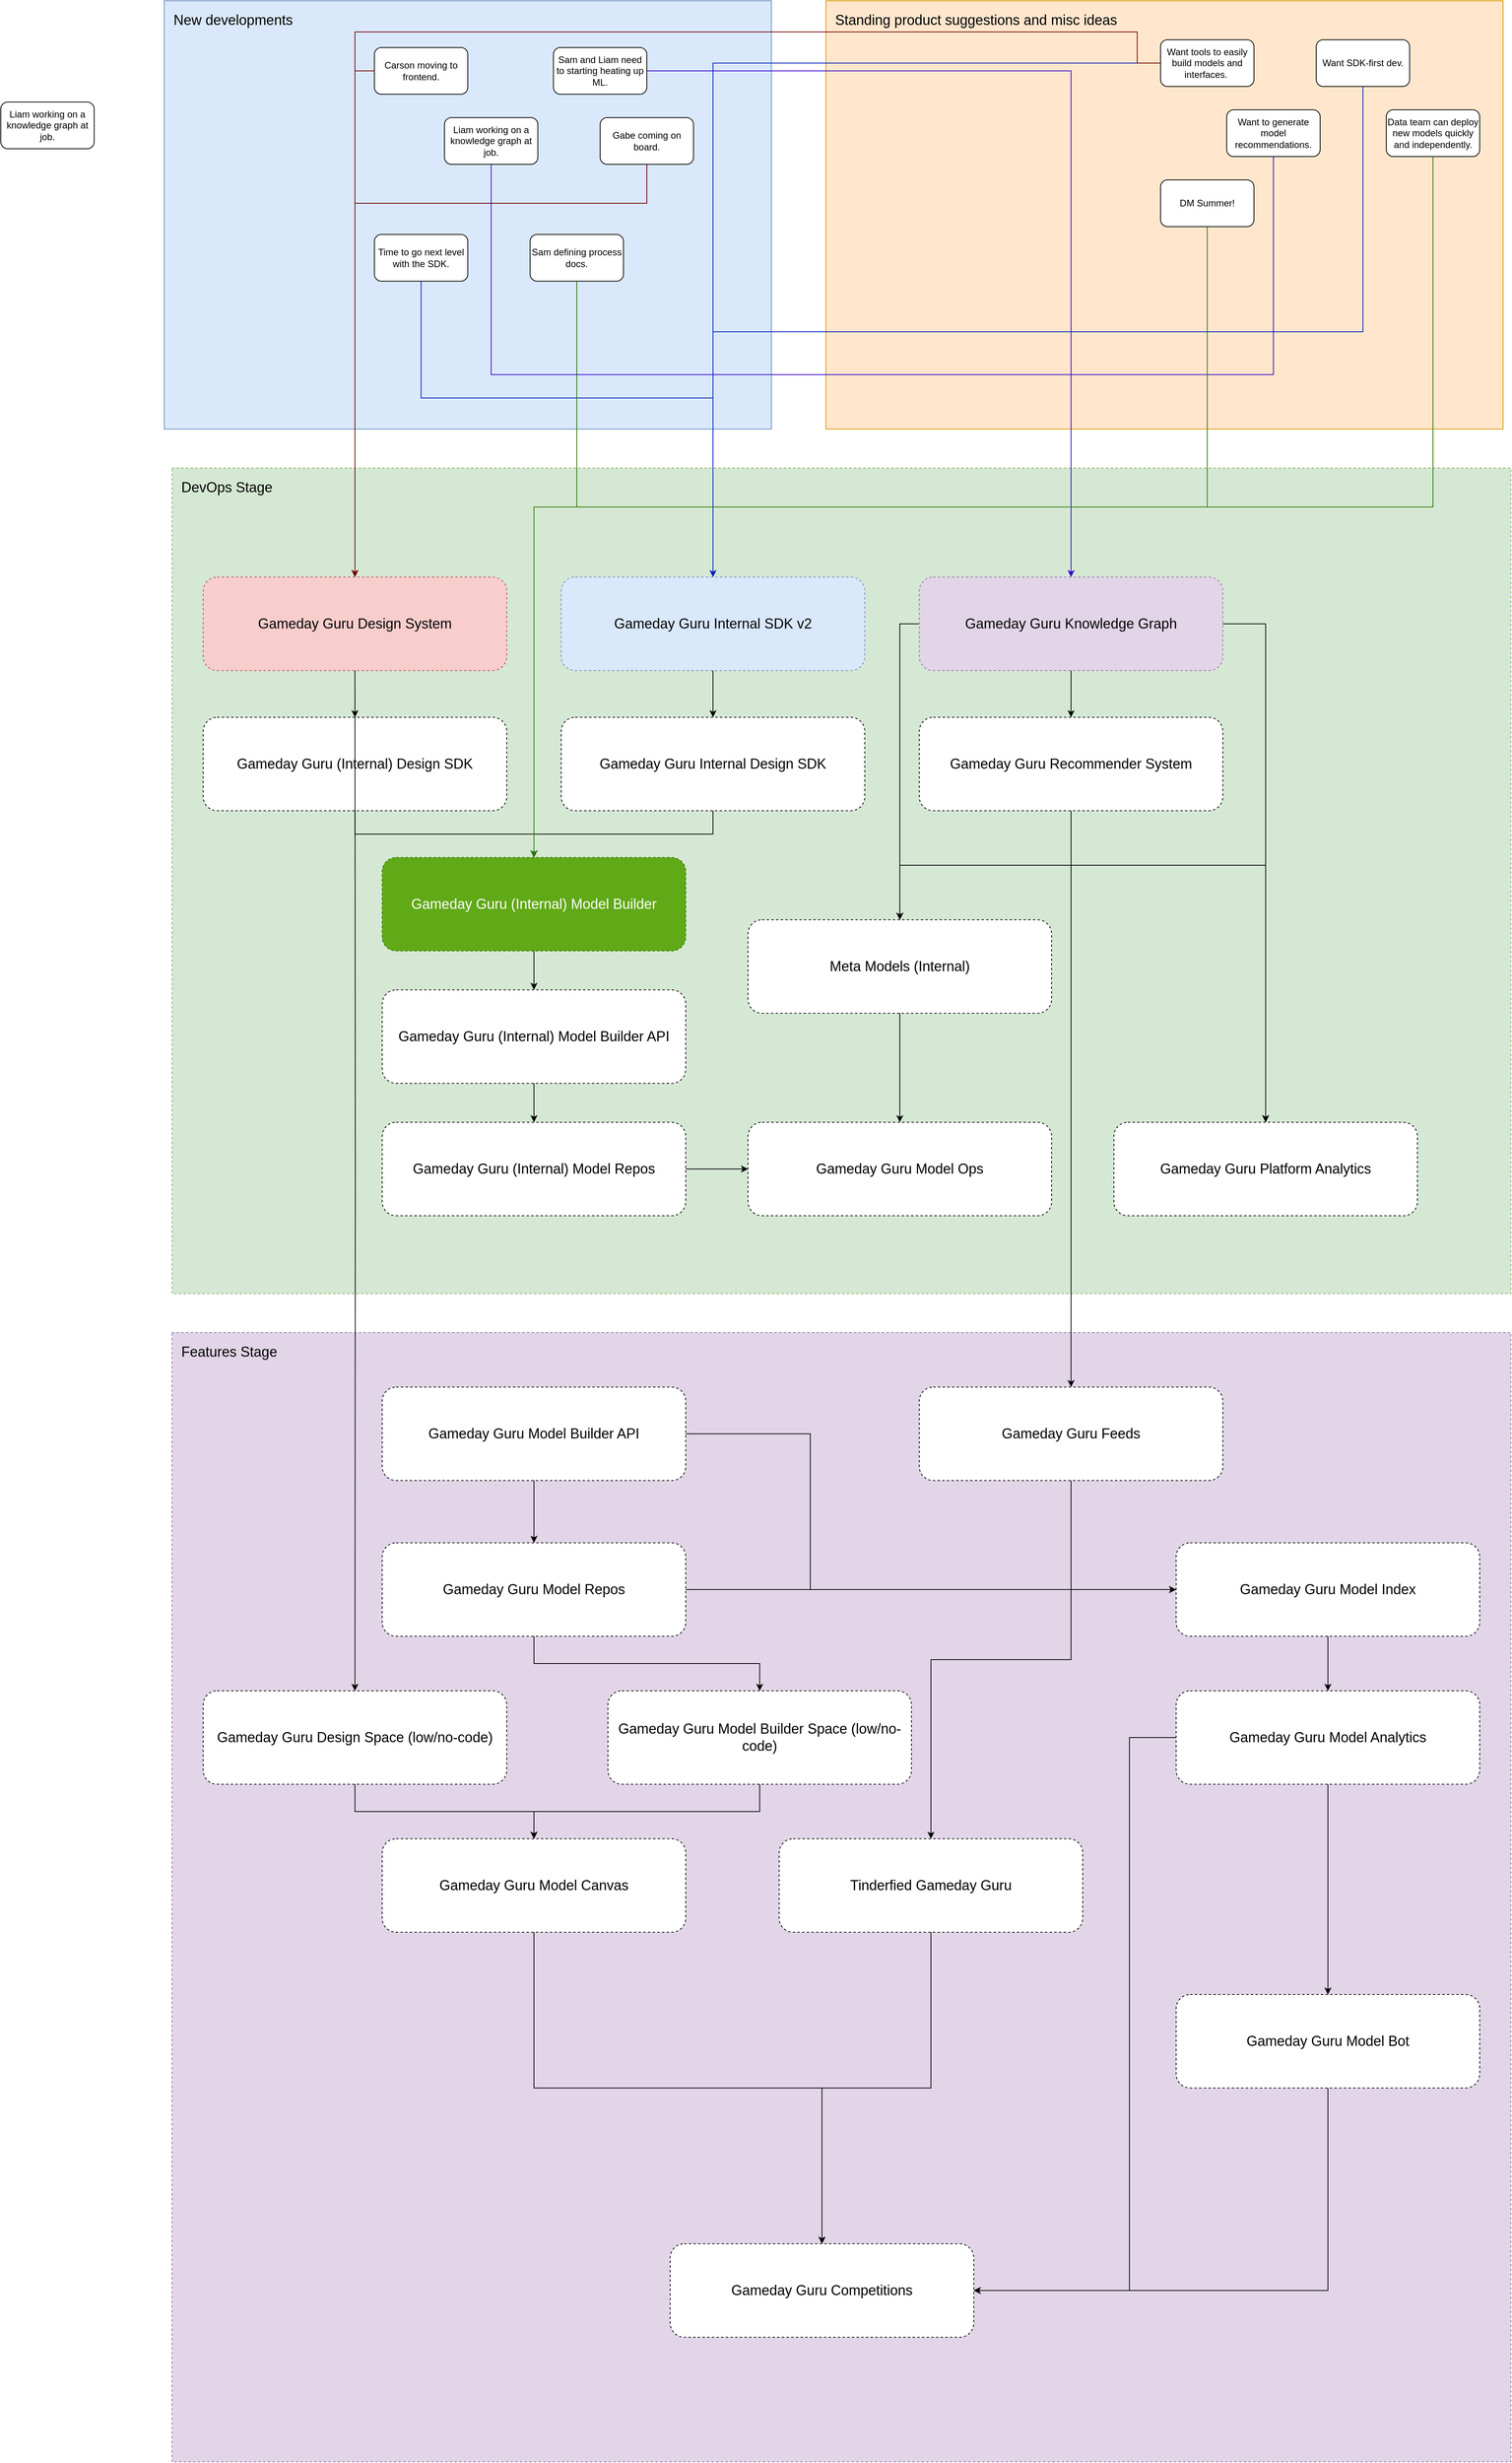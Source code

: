 <mxfile version="17.4.5" type="github">
  <diagram id="uoGbLm1PCdAAAoof2IW7" name="Page-1">
    <mxGraphModel dx="2742" dy="1292" grid="1" gridSize="10" guides="1" tooltips="1" connect="1" arrows="1" fold="1" page="1" pageScale="1" pageWidth="850" pageHeight="1100" math="0" shadow="0">
      <root>
        <mxCell id="0" />
        <mxCell id="1" parent="0" />
        <mxCell id="JjxYE4h_kthhtw1J1okb-7" value="" style="rounded=0;whiteSpace=wrap;html=1;align=left;fillColor=#ffe6cc;strokeColor=#d79b00;" vertex="1" parent="1">
          <mxGeometry x="640" y="50" width="870" height="550" as="geometry" />
        </mxCell>
        <mxCell id="JjxYE4h_kthhtw1J1okb-8" value="Standing product suggestions and misc ideas" style="text;html=1;strokeColor=none;fillColor=none;align=left;verticalAlign=middle;whiteSpace=wrap;rounded=0;fontSize=18;" vertex="1" parent="1">
          <mxGeometry x="650" y="60" width="390" height="30" as="geometry" />
        </mxCell>
        <mxCell id="JjxYE4h_kthhtw1J1okb-5" value="" style="rounded=0;whiteSpace=wrap;html=1;align=left;fillColor=#dae8fc;strokeColor=#6c8ebf;" vertex="1" parent="1">
          <mxGeometry x="-210" y="50" width="780" height="550" as="geometry" />
        </mxCell>
        <mxCell id="JjxYE4h_kthhtw1J1okb-1" value="Carson moving to frontend." style="rounded=1;whiteSpace=wrap;html=1;" vertex="1" parent="1">
          <mxGeometry x="60" y="110" width="120" height="60" as="geometry" />
        </mxCell>
        <mxCell id="JjxYE4h_kthhtw1J1okb-84" style="edgeStyle=orthogonalEdgeStyle;rounded=0;orthogonalLoop=1;jettySize=auto;html=1;exitX=1;exitY=0.5;exitDx=0;exitDy=0;entryX=0.5;entryY=0;entryDx=0;entryDy=0;fontSize=18;fillColor=#6a00ff;strokeColor=#3700CC;" edge="1" parent="1" source="JjxYE4h_kthhtw1J1okb-2" target="JjxYE4h_kthhtw1J1okb-41">
          <mxGeometry relative="1" as="geometry" />
        </mxCell>
        <mxCell id="JjxYE4h_kthhtw1J1okb-2" value="Sam and Liam need to starting heating up ML." style="rounded=1;whiteSpace=wrap;html=1;" vertex="1" parent="1">
          <mxGeometry x="290" y="110" width="120" height="60" as="geometry" />
        </mxCell>
        <mxCell id="JjxYE4h_kthhtw1J1okb-3" value="Liam working on a knowledge graph at job." style="rounded=1;whiteSpace=wrap;html=1;" vertex="1" parent="1">
          <mxGeometry x="150" y="200" width="120" height="60" as="geometry" />
        </mxCell>
        <mxCell id="JjxYE4h_kthhtw1J1okb-87" style="edgeStyle=orthogonalEdgeStyle;rounded=0;orthogonalLoop=1;jettySize=auto;html=1;exitX=0;exitY=0.5;exitDx=0;exitDy=0;entryX=0.5;entryY=0;entryDx=0;entryDy=0;fontSize=18;fillColor=#0050ef;strokeColor=#001DBC;" edge="1" parent="1" source="JjxYE4h_kthhtw1J1okb-4" target="JjxYE4h_kthhtw1J1okb-19">
          <mxGeometry relative="1" as="geometry" />
        </mxCell>
        <mxCell id="JjxYE4h_kthhtw1J1okb-88" style="edgeStyle=orthogonalEdgeStyle;rounded=0;orthogonalLoop=1;jettySize=auto;html=1;exitX=0;exitY=0.5;exitDx=0;exitDy=0;entryX=0.5;entryY=0;entryDx=0;entryDy=0;fontSize=18;fillColor=#a20025;strokeColor=#6F0000;" edge="1" parent="1" source="JjxYE4h_kthhtw1J1okb-4" target="JjxYE4h_kthhtw1J1okb-17">
          <mxGeometry relative="1" as="geometry">
            <Array as="points">
              <mxPoint x="1040" y="130" />
              <mxPoint x="1040" y="90" />
              <mxPoint x="35" y="90" />
            </Array>
          </mxGeometry>
        </mxCell>
        <mxCell id="JjxYE4h_kthhtw1J1okb-4" value="Want tools to easily build models and interfaces.&amp;nbsp;" style="rounded=1;whiteSpace=wrap;html=1;" vertex="1" parent="1">
          <mxGeometry x="1070" y="100" width="120" height="60" as="geometry" />
        </mxCell>
        <mxCell id="JjxYE4h_kthhtw1J1okb-6" value="New developments" style="text;html=1;strokeColor=none;fillColor=none;align=left;verticalAlign=middle;whiteSpace=wrap;rounded=0;fontSize=18;" vertex="1" parent="1">
          <mxGeometry x="-200" y="60" width="220" height="30" as="geometry" />
        </mxCell>
        <mxCell id="JjxYE4h_kthhtw1J1okb-89" style="edgeStyle=orthogonalEdgeStyle;rounded=0;orthogonalLoop=1;jettySize=auto;html=1;exitX=0.5;exitY=1;exitDx=0;exitDy=0;entryX=0.5;entryY=0;entryDx=0;entryDy=0;fontSize=18;fillColor=#0050ef;strokeColor=#001DBC;" edge="1" parent="1" source="JjxYE4h_kthhtw1J1okb-9" target="JjxYE4h_kthhtw1J1okb-19">
          <mxGeometry relative="1" as="geometry" />
        </mxCell>
        <mxCell id="JjxYE4h_kthhtw1J1okb-9" value="Want SDK-first dev." style="rounded=1;whiteSpace=wrap;html=1;" vertex="1" parent="1">
          <mxGeometry x="1270" y="100" width="120" height="60" as="geometry" />
        </mxCell>
        <mxCell id="JjxYE4h_kthhtw1J1okb-91" style="edgeStyle=orthogonalEdgeStyle;rounded=0;orthogonalLoop=1;jettySize=auto;html=1;exitX=0.5;exitY=1;exitDx=0;exitDy=0;entryX=0.5;entryY=0;entryDx=0;entryDy=0;fontSize=18;fillColor=#6a00ff;strokeColor=#3700CC;" edge="1" parent="1" source="JjxYE4h_kthhtw1J1okb-10" target="JjxYE4h_kthhtw1J1okb-41">
          <mxGeometry relative="1" as="geometry">
            <Array as="points">
              <mxPoint x="1215" y="530" />
              <mxPoint x="955" y="530" />
            </Array>
          </mxGeometry>
        </mxCell>
        <mxCell id="JjxYE4h_kthhtw1J1okb-10" value="Want to generate model recommendations." style="rounded=1;whiteSpace=wrap;html=1;" vertex="1" parent="1">
          <mxGeometry x="1155" y="190" width="120" height="60" as="geometry" />
        </mxCell>
        <mxCell id="JjxYE4h_kthhtw1J1okb-11" value="Data team can deploy new models quickly and independently." style="rounded=1;whiteSpace=wrap;html=1;" vertex="1" parent="1">
          <mxGeometry x="1360" y="190" width="120" height="60" as="geometry" />
        </mxCell>
        <mxCell id="JjxYE4h_kthhtw1J1okb-12" value="" style="rounded=0;whiteSpace=wrap;html=1;align=left;fillColor=#d5e8d4;strokeColor=#82b366;dashed=1;" vertex="1" parent="1">
          <mxGeometry x="-200" y="650" width="1720" height="1060" as="geometry" />
        </mxCell>
        <mxCell id="JjxYE4h_kthhtw1J1okb-13" value="DevOps Stage" style="text;html=1;strokeColor=none;fillColor=none;align=left;verticalAlign=middle;whiteSpace=wrap;rounded=0;fontSize=18;" vertex="1" parent="1">
          <mxGeometry x="-190" y="660" width="220" height="30" as="geometry" />
        </mxCell>
        <mxCell id="JjxYE4h_kthhtw1J1okb-32" style="edgeStyle=orthogonalEdgeStyle;rounded=0;orthogonalLoop=1;jettySize=auto;html=1;exitX=0.5;exitY=1;exitDx=0;exitDy=0;entryX=0.5;entryY=0;entryDx=0;entryDy=0;fontSize=18;fillColor=#a20025;strokeColor=#6F0000;" edge="1" parent="1" source="JjxYE4h_kthhtw1J1okb-14" target="JjxYE4h_kthhtw1J1okb-17">
          <mxGeometry relative="1" as="geometry">
            <Array as="points">
              <mxPoint x="410" y="310" />
              <mxPoint x="35" y="310" />
            </Array>
          </mxGeometry>
        </mxCell>
        <mxCell id="JjxYE4h_kthhtw1J1okb-14" value="Gabe coming on board." style="rounded=1;whiteSpace=wrap;html=1;" vertex="1" parent="1">
          <mxGeometry x="350" y="200" width="120" height="60" as="geometry" />
        </mxCell>
        <mxCell id="JjxYE4h_kthhtw1J1okb-92" style="edgeStyle=orthogonalEdgeStyle;rounded=0;orthogonalLoop=1;jettySize=auto;html=1;exitX=0.5;exitY=1;exitDx=0;exitDy=0;entryX=0.5;entryY=0;entryDx=0;entryDy=0;fontSize=18;fillColor=#60a917;strokeColor=#2D7600;" edge="1" parent="1" source="JjxYE4h_kthhtw1J1okb-15" target="JjxYE4h_kthhtw1J1okb-21">
          <mxGeometry relative="1" as="geometry">
            <Array as="points">
              <mxPoint x="1130" y="700" />
              <mxPoint x="265" y="700" />
            </Array>
          </mxGeometry>
        </mxCell>
        <mxCell id="JjxYE4h_kthhtw1J1okb-15" value="DM Summer!" style="rounded=1;whiteSpace=wrap;html=1;" vertex="1" parent="1">
          <mxGeometry x="1070" y="280" width="120" height="60" as="geometry" />
        </mxCell>
        <mxCell id="JjxYE4h_kthhtw1J1okb-24" style="edgeStyle=orthogonalEdgeStyle;rounded=0;orthogonalLoop=1;jettySize=auto;html=1;exitX=0.5;exitY=1;exitDx=0;exitDy=0;entryX=0.5;entryY=0;entryDx=0;entryDy=0;fontSize=18;" edge="1" parent="1" source="JjxYE4h_kthhtw1J1okb-17" target="JjxYE4h_kthhtw1J1okb-18">
          <mxGeometry relative="1" as="geometry" />
        </mxCell>
        <mxCell id="JjxYE4h_kthhtw1J1okb-17" value="Gameday Guru Design System" style="rounded=1;whiteSpace=wrap;html=1;dashed=1;fontSize=18;fillColor=#f8cecc;strokeColor=#b85450;" vertex="1" parent="1">
          <mxGeometry x="-160" y="790" width="390" height="120" as="geometry" />
        </mxCell>
        <mxCell id="JjxYE4h_kthhtw1J1okb-27" style="edgeStyle=orthogonalEdgeStyle;rounded=0;orthogonalLoop=1;jettySize=auto;html=1;exitX=0.5;exitY=1;exitDx=0;exitDy=0;entryX=0.5;entryY=0;entryDx=0;entryDy=0;fontSize=18;" edge="1" parent="1" source="JjxYE4h_kthhtw1J1okb-18" target="JjxYE4h_kthhtw1J1okb-21">
          <mxGeometry relative="1" as="geometry" />
        </mxCell>
        <mxCell id="JjxYE4h_kthhtw1J1okb-18" value="Gameday Guru (Internal) Design SDK" style="rounded=1;whiteSpace=wrap;html=1;dashed=1;fontSize=18;" vertex="1" parent="1">
          <mxGeometry x="-160" y="970" width="390" height="120" as="geometry" />
        </mxCell>
        <mxCell id="JjxYE4h_kthhtw1J1okb-26" style="edgeStyle=orthogonalEdgeStyle;rounded=0;orthogonalLoop=1;jettySize=auto;html=1;exitX=0.5;exitY=1;exitDx=0;exitDy=0;entryX=0.5;entryY=0;entryDx=0;entryDy=0;fontSize=18;" edge="1" parent="1" source="JjxYE4h_kthhtw1J1okb-19" target="JjxYE4h_kthhtw1J1okb-20">
          <mxGeometry relative="1" as="geometry" />
        </mxCell>
        <mxCell id="JjxYE4h_kthhtw1J1okb-19" value="Gameday Guru Internal SDK v2" style="rounded=1;whiteSpace=wrap;html=1;dashed=1;fontSize=18;fillColor=#dae8fc;strokeColor=#6c8ebf;" vertex="1" parent="1">
          <mxGeometry x="300" y="790" width="390" height="120" as="geometry" />
        </mxCell>
        <mxCell id="JjxYE4h_kthhtw1J1okb-29" style="edgeStyle=orthogonalEdgeStyle;rounded=0;orthogonalLoop=1;jettySize=auto;html=1;exitX=0.5;exitY=1;exitDx=0;exitDy=0;entryX=0.5;entryY=0;entryDx=0;entryDy=0;fontSize=18;" edge="1" parent="1" source="JjxYE4h_kthhtw1J1okb-20" target="JjxYE4h_kthhtw1J1okb-21">
          <mxGeometry relative="1" as="geometry" />
        </mxCell>
        <mxCell id="JjxYE4h_kthhtw1J1okb-20" value="Gameday Guru Internal Design SDK" style="rounded=1;whiteSpace=wrap;html=1;dashed=1;fontSize=18;" vertex="1" parent="1">
          <mxGeometry x="300" y="970" width="390" height="120" as="geometry" />
        </mxCell>
        <mxCell id="JjxYE4h_kthhtw1J1okb-30" style="edgeStyle=orthogonalEdgeStyle;rounded=0;orthogonalLoop=1;jettySize=auto;html=1;exitX=0.5;exitY=1;exitDx=0;exitDy=0;entryX=0.5;entryY=0;entryDx=0;entryDy=0;fontSize=18;" edge="1" parent="1" source="JjxYE4h_kthhtw1J1okb-21" target="JjxYE4h_kthhtw1J1okb-22">
          <mxGeometry relative="1" as="geometry" />
        </mxCell>
        <mxCell id="JjxYE4h_kthhtw1J1okb-21" value="Gameday Guru (Internal) Model Builder" style="rounded=1;whiteSpace=wrap;html=1;dashed=1;fontSize=18;fillColor=#60a917;fontColor=#ffffff;strokeColor=#2D7600;" vertex="1" parent="1">
          <mxGeometry x="70" y="1150" width="390" height="120" as="geometry" />
        </mxCell>
        <mxCell id="JjxYE4h_kthhtw1J1okb-38" style="edgeStyle=orthogonalEdgeStyle;rounded=0;orthogonalLoop=1;jettySize=auto;html=1;exitX=1;exitY=0.5;exitDx=0;exitDy=0;entryX=0;entryY=0.5;entryDx=0;entryDy=0;fontSize=18;" edge="1" parent="1" source="JjxYE4h_kthhtw1J1okb-39" target="JjxYE4h_kthhtw1J1okb-37">
          <mxGeometry relative="1" as="geometry" />
        </mxCell>
        <mxCell id="JjxYE4h_kthhtw1J1okb-40" style="edgeStyle=orthogonalEdgeStyle;rounded=0;orthogonalLoop=1;jettySize=auto;html=1;exitX=0.5;exitY=1;exitDx=0;exitDy=0;entryX=0.5;entryY=0;entryDx=0;entryDy=0;fontSize=18;" edge="1" parent="1" source="JjxYE4h_kthhtw1J1okb-22" target="JjxYE4h_kthhtw1J1okb-39">
          <mxGeometry relative="1" as="geometry" />
        </mxCell>
        <mxCell id="JjxYE4h_kthhtw1J1okb-22" value="Gameday Guru (Internal) Model Builder API" style="rounded=1;whiteSpace=wrap;html=1;dashed=1;fontSize=18;" vertex="1" parent="1">
          <mxGeometry x="70" y="1320" width="390" height="120" as="geometry" />
        </mxCell>
        <mxCell id="JjxYE4h_kthhtw1J1okb-31" style="edgeStyle=orthogonalEdgeStyle;rounded=0;orthogonalLoop=1;jettySize=auto;html=1;exitX=0;exitY=0.5;exitDx=0;exitDy=0;entryX=0.5;entryY=0;entryDx=0;entryDy=0;fontSize=18;fillColor=#a20025;strokeColor=#6F0000;" edge="1" parent="1" source="JjxYE4h_kthhtw1J1okb-1" target="JjxYE4h_kthhtw1J1okb-17">
          <mxGeometry relative="1" as="geometry" />
        </mxCell>
        <mxCell id="JjxYE4h_kthhtw1J1okb-34" value="Liam working on a knowledge graph at job." style="rounded=1;whiteSpace=wrap;html=1;" vertex="1" parent="1">
          <mxGeometry x="-420" y="180" width="120" height="60" as="geometry" />
        </mxCell>
        <mxCell id="JjxYE4h_kthhtw1J1okb-86" style="edgeStyle=orthogonalEdgeStyle;rounded=0;orthogonalLoop=1;jettySize=auto;html=1;exitX=0.5;exitY=1;exitDx=0;exitDy=0;entryX=0.5;entryY=0;entryDx=0;entryDy=0;fontSize=18;fillColor=#0050ef;strokeColor=#001DBC;" edge="1" parent="1" source="JjxYE4h_kthhtw1J1okb-35" target="JjxYE4h_kthhtw1J1okb-19">
          <mxGeometry relative="1" as="geometry">
            <Array as="points">
              <mxPoint x="120" y="560" />
              <mxPoint x="495" y="560" />
            </Array>
          </mxGeometry>
        </mxCell>
        <mxCell id="JjxYE4h_kthhtw1J1okb-35" value="Time to go next level with the SDK." style="rounded=1;whiteSpace=wrap;html=1;" vertex="1" parent="1">
          <mxGeometry x="60" y="350" width="120" height="60" as="geometry" />
        </mxCell>
        <mxCell id="JjxYE4h_kthhtw1J1okb-85" style="edgeStyle=orthogonalEdgeStyle;rounded=0;orthogonalLoop=1;jettySize=auto;html=1;exitX=0.5;exitY=1;exitDx=0;exitDy=0;entryX=0.5;entryY=0;entryDx=0;entryDy=0;fontSize=18;fillColor=#60a917;strokeColor=#2D7600;" edge="1" parent="1" source="JjxYE4h_kthhtw1J1okb-36" target="JjxYE4h_kthhtw1J1okb-21">
          <mxGeometry relative="1" as="geometry">
            <Array as="points">
              <mxPoint x="320" y="700" />
              <mxPoint x="265" y="700" />
            </Array>
          </mxGeometry>
        </mxCell>
        <mxCell id="JjxYE4h_kthhtw1J1okb-36" value="Sam defining process docs." style="rounded=1;whiteSpace=wrap;html=1;" vertex="1" parent="1">
          <mxGeometry x="260" y="350" width="120" height="60" as="geometry" />
        </mxCell>
        <mxCell id="JjxYE4h_kthhtw1J1okb-37" value="Gameday Guru Model Ops" style="rounded=1;whiteSpace=wrap;html=1;dashed=1;fontSize=18;" vertex="1" parent="1">
          <mxGeometry x="540" y="1490" width="390" height="120" as="geometry" />
        </mxCell>
        <mxCell id="JjxYE4h_kthhtw1J1okb-39" value="Gameday Guru (Internal) Model Repos" style="rounded=1;whiteSpace=wrap;html=1;dashed=1;fontSize=18;" vertex="1" parent="1">
          <mxGeometry x="70" y="1490" width="390" height="120" as="geometry" />
        </mxCell>
        <mxCell id="JjxYE4h_kthhtw1J1okb-44" style="edgeStyle=orthogonalEdgeStyle;rounded=0;orthogonalLoop=1;jettySize=auto;html=1;exitX=0.5;exitY=1;exitDx=0;exitDy=0;entryX=0.5;entryY=0;entryDx=0;entryDy=0;fontSize=18;" edge="1" parent="1" source="JjxYE4h_kthhtw1J1okb-41" target="JjxYE4h_kthhtw1J1okb-42">
          <mxGeometry relative="1" as="geometry" />
        </mxCell>
        <mxCell id="JjxYE4h_kthhtw1J1okb-47" style="edgeStyle=orthogonalEdgeStyle;rounded=0;orthogonalLoop=1;jettySize=auto;html=1;exitX=0;exitY=0.5;exitDx=0;exitDy=0;entryX=0.5;entryY=0;entryDx=0;entryDy=0;fontSize=18;" edge="1" parent="1" source="JjxYE4h_kthhtw1J1okb-41" target="JjxYE4h_kthhtw1J1okb-43">
          <mxGeometry relative="1" as="geometry" />
        </mxCell>
        <mxCell id="JjxYE4h_kthhtw1J1okb-50" style="edgeStyle=orthogonalEdgeStyle;rounded=0;orthogonalLoop=1;jettySize=auto;html=1;exitX=1;exitY=0.5;exitDx=0;exitDy=0;fontSize=18;" edge="1" parent="1" source="JjxYE4h_kthhtw1J1okb-41" target="JjxYE4h_kthhtw1J1okb-48">
          <mxGeometry relative="1" as="geometry" />
        </mxCell>
        <mxCell id="JjxYE4h_kthhtw1J1okb-41" value="Gameday Guru Knowledge Graph" style="rounded=1;whiteSpace=wrap;html=1;dashed=1;fontSize=18;fillColor=#e1d5e7;strokeColor=#9673a6;" vertex="1" parent="1">
          <mxGeometry x="760" y="790" width="390" height="120" as="geometry" />
        </mxCell>
        <mxCell id="JjxYE4h_kthhtw1J1okb-45" style="edgeStyle=orthogonalEdgeStyle;rounded=0;orthogonalLoop=1;jettySize=auto;html=1;exitX=0.5;exitY=1;exitDx=0;exitDy=0;entryX=0.5;entryY=0;entryDx=0;entryDy=0;fontSize=18;" edge="1" parent="1" source="JjxYE4h_kthhtw1J1okb-42" target="JjxYE4h_kthhtw1J1okb-43">
          <mxGeometry relative="1" as="geometry" />
        </mxCell>
        <mxCell id="JjxYE4h_kthhtw1J1okb-49" style="edgeStyle=orthogonalEdgeStyle;rounded=0;orthogonalLoop=1;jettySize=auto;html=1;exitX=0.5;exitY=1;exitDx=0;exitDy=0;entryX=0.5;entryY=0;entryDx=0;entryDy=0;fontSize=18;" edge="1" parent="1" source="JjxYE4h_kthhtw1J1okb-42" target="JjxYE4h_kthhtw1J1okb-48">
          <mxGeometry relative="1" as="geometry">
            <Array as="points">
              <mxPoint x="955" y="1160" />
              <mxPoint x="1205" y="1160" />
            </Array>
          </mxGeometry>
        </mxCell>
        <mxCell id="JjxYE4h_kthhtw1J1okb-42" value="Gameday Guru Recommender System" style="rounded=1;whiteSpace=wrap;html=1;dashed=1;fontSize=18;" vertex="1" parent="1">
          <mxGeometry x="760" y="970" width="390" height="120" as="geometry" />
        </mxCell>
        <mxCell id="JjxYE4h_kthhtw1J1okb-46" style="edgeStyle=orthogonalEdgeStyle;rounded=0;orthogonalLoop=1;jettySize=auto;html=1;exitX=0.5;exitY=1;exitDx=0;exitDy=0;entryX=0.5;entryY=0;entryDx=0;entryDy=0;fontSize=18;" edge="1" parent="1" source="JjxYE4h_kthhtw1J1okb-43" target="JjxYE4h_kthhtw1J1okb-37">
          <mxGeometry relative="1" as="geometry" />
        </mxCell>
        <mxCell id="JjxYE4h_kthhtw1J1okb-43" value="Meta Models (Internal)" style="rounded=1;whiteSpace=wrap;html=1;dashed=1;fontSize=18;" vertex="1" parent="1">
          <mxGeometry x="540" y="1230" width="390" height="120" as="geometry" />
        </mxCell>
        <mxCell id="JjxYE4h_kthhtw1J1okb-48" value="Gameday Guru Platform Analytics" style="rounded=1;whiteSpace=wrap;html=1;dashed=1;fontSize=18;" vertex="1" parent="1">
          <mxGeometry x="1010" y="1490" width="390" height="120" as="geometry" />
        </mxCell>
        <mxCell id="JjxYE4h_kthhtw1J1okb-51" value="" style="rounded=0;whiteSpace=wrap;html=1;align=left;fillColor=#e1d5e7;strokeColor=#9673a6;dashed=1;" vertex="1" parent="1">
          <mxGeometry x="-200" y="1760" width="1720" height="1450" as="geometry" />
        </mxCell>
        <mxCell id="JjxYE4h_kthhtw1J1okb-52" value="Features Stage" style="text;html=1;strokeColor=none;fillColor=none;align=left;verticalAlign=middle;whiteSpace=wrap;rounded=0;fontSize=18;" vertex="1" parent="1">
          <mxGeometry x="-190" y="1770" width="220" height="30" as="geometry" />
        </mxCell>
        <mxCell id="JjxYE4h_kthhtw1J1okb-64" style="edgeStyle=orthogonalEdgeStyle;rounded=0;orthogonalLoop=1;jettySize=auto;html=1;exitX=0.5;exitY=1;exitDx=0;exitDy=0;entryX=0.5;entryY=0;entryDx=0;entryDy=0;fontSize=18;" edge="1" parent="1" source="JjxYE4h_kthhtw1J1okb-53" target="JjxYE4h_kthhtw1J1okb-63">
          <mxGeometry relative="1" as="geometry" />
        </mxCell>
        <mxCell id="JjxYE4h_kthhtw1J1okb-53" value="Gameday Guru Design Space (low/no-code)" style="rounded=1;whiteSpace=wrap;html=1;dashed=1;fontSize=18;" vertex="1" parent="1">
          <mxGeometry x="-160" y="2220" width="390" height="120" as="geometry" />
        </mxCell>
        <mxCell id="JjxYE4h_kthhtw1J1okb-62" style="edgeStyle=orthogonalEdgeStyle;rounded=0;orthogonalLoop=1;jettySize=auto;html=1;exitX=0.5;exitY=1;exitDx=0;exitDy=0;entryX=0.5;entryY=0;entryDx=0;entryDy=0;fontSize=18;" edge="1" parent="1" source="JjxYE4h_kthhtw1J1okb-54" target="JjxYE4h_kthhtw1J1okb-58">
          <mxGeometry relative="1" as="geometry" />
        </mxCell>
        <mxCell id="JjxYE4h_kthhtw1J1okb-68" style="edgeStyle=orthogonalEdgeStyle;rounded=0;orthogonalLoop=1;jettySize=auto;html=1;exitX=1;exitY=0.5;exitDx=0;exitDy=0;fontSize=18;" edge="1" parent="1" source="JjxYE4h_kthhtw1J1okb-54">
          <mxGeometry relative="1" as="geometry">
            <mxPoint x="1090" y="2090" as="targetPoint" />
          </mxGeometry>
        </mxCell>
        <mxCell id="JjxYE4h_kthhtw1J1okb-54" value="Gameday Guru Model Repos" style="rounded=1;whiteSpace=wrap;html=1;dashed=1;fontSize=18;" vertex="1" parent="1">
          <mxGeometry x="70" y="2030" width="390" height="120" as="geometry" />
        </mxCell>
        <mxCell id="JjxYE4h_kthhtw1J1okb-56" style="edgeStyle=orthogonalEdgeStyle;rounded=0;orthogonalLoop=1;jettySize=auto;html=1;exitX=0.5;exitY=1;exitDx=0;exitDy=0;entryX=0.5;entryY=0;entryDx=0;entryDy=0;fontSize=18;" edge="1" parent="1" source="JjxYE4h_kthhtw1J1okb-55" target="JjxYE4h_kthhtw1J1okb-54">
          <mxGeometry relative="1" as="geometry" />
        </mxCell>
        <mxCell id="JjxYE4h_kthhtw1J1okb-67" style="edgeStyle=orthogonalEdgeStyle;rounded=0;orthogonalLoop=1;jettySize=auto;html=1;exitX=1;exitY=0.5;exitDx=0;exitDy=0;entryX=0;entryY=0.5;entryDx=0;entryDy=0;fontSize=18;" edge="1" parent="1" source="JjxYE4h_kthhtw1J1okb-55" target="JjxYE4h_kthhtw1J1okb-66">
          <mxGeometry relative="1" as="geometry">
            <Array as="points">
              <mxPoint x="620" y="1890" />
              <mxPoint x="620" y="2090" />
            </Array>
          </mxGeometry>
        </mxCell>
        <mxCell id="JjxYE4h_kthhtw1J1okb-55" value="Gameday Guru Model Builder API" style="rounded=1;whiteSpace=wrap;html=1;dashed=1;fontSize=18;" vertex="1" parent="1">
          <mxGeometry x="70" y="1830" width="390" height="120" as="geometry" />
        </mxCell>
        <mxCell id="JjxYE4h_kthhtw1J1okb-57" style="edgeStyle=orthogonalEdgeStyle;rounded=0;orthogonalLoop=1;jettySize=auto;html=1;exitX=0.5;exitY=1;exitDx=0;exitDy=0;entryX=0.5;entryY=0;entryDx=0;entryDy=0;fontSize=18;" edge="1" parent="1" target="JjxYE4h_kthhtw1J1okb-53">
          <mxGeometry relative="1" as="geometry">
            <mxPoint x="35" y="920" as="sourcePoint" />
          </mxGeometry>
        </mxCell>
        <mxCell id="JjxYE4h_kthhtw1J1okb-65" style="edgeStyle=orthogonalEdgeStyle;rounded=0;orthogonalLoop=1;jettySize=auto;html=1;exitX=0.5;exitY=1;exitDx=0;exitDy=0;entryX=0.5;entryY=0;entryDx=0;entryDy=0;fontSize=18;" edge="1" parent="1" source="JjxYE4h_kthhtw1J1okb-58" target="JjxYE4h_kthhtw1J1okb-63">
          <mxGeometry relative="1" as="geometry" />
        </mxCell>
        <mxCell id="JjxYE4h_kthhtw1J1okb-58" value="Gameday Guru Model Builder Space (low/no-code)" style="rounded=1;whiteSpace=wrap;html=1;dashed=1;fontSize=18;" vertex="1" parent="1">
          <mxGeometry x="360" y="2220" width="390" height="120" as="geometry" />
        </mxCell>
        <mxCell id="JjxYE4h_kthhtw1J1okb-72" style="edgeStyle=orthogonalEdgeStyle;rounded=0;orthogonalLoop=1;jettySize=auto;html=1;exitX=0.5;exitY=1;exitDx=0;exitDy=0;entryX=0.5;entryY=0;entryDx=0;entryDy=0;fontSize=18;" edge="1" parent="1" source="JjxYE4h_kthhtw1J1okb-59" target="JjxYE4h_kthhtw1J1okb-71">
          <mxGeometry relative="1" as="geometry" />
        </mxCell>
        <mxCell id="JjxYE4h_kthhtw1J1okb-59" value="Gameday Guru Feeds" style="rounded=1;whiteSpace=wrap;html=1;dashed=1;fontSize=18;" vertex="1" parent="1">
          <mxGeometry x="760" y="1830" width="390" height="120" as="geometry" />
        </mxCell>
        <mxCell id="JjxYE4h_kthhtw1J1okb-61" style="edgeStyle=orthogonalEdgeStyle;rounded=0;orthogonalLoop=1;jettySize=auto;html=1;exitX=0.5;exitY=1;exitDx=0;exitDy=0;entryX=0.5;entryY=0;entryDx=0;entryDy=0;fontSize=18;" edge="1" parent="1" source="JjxYE4h_kthhtw1J1okb-42" target="JjxYE4h_kthhtw1J1okb-59">
          <mxGeometry relative="1" as="geometry" />
        </mxCell>
        <mxCell id="JjxYE4h_kthhtw1J1okb-74" style="edgeStyle=orthogonalEdgeStyle;rounded=0;orthogonalLoop=1;jettySize=auto;html=1;exitX=0.5;exitY=1;exitDx=0;exitDy=0;entryX=0.5;entryY=0;entryDx=0;entryDy=0;fontSize=18;" edge="1" parent="1" source="JjxYE4h_kthhtw1J1okb-63" target="JjxYE4h_kthhtw1J1okb-73">
          <mxGeometry relative="1" as="geometry" />
        </mxCell>
        <mxCell id="JjxYE4h_kthhtw1J1okb-63" value="Gameday Guru Model Canvas" style="rounded=1;whiteSpace=wrap;html=1;dashed=1;fontSize=18;" vertex="1" parent="1">
          <mxGeometry x="70" y="2410" width="390" height="120" as="geometry" />
        </mxCell>
        <mxCell id="JjxYE4h_kthhtw1J1okb-70" style="edgeStyle=orthogonalEdgeStyle;rounded=0;orthogonalLoop=1;jettySize=auto;html=1;exitX=0.5;exitY=1;exitDx=0;exitDy=0;entryX=0.5;entryY=0;entryDx=0;entryDy=0;fontSize=18;" edge="1" parent="1" source="JjxYE4h_kthhtw1J1okb-66" target="JjxYE4h_kthhtw1J1okb-77">
          <mxGeometry relative="1" as="geometry" />
        </mxCell>
        <mxCell id="JjxYE4h_kthhtw1J1okb-66" value="Gameday Guru Model Index" style="rounded=1;whiteSpace=wrap;html=1;dashed=1;fontSize=18;" vertex="1" parent="1">
          <mxGeometry x="1090" y="2030" width="390" height="120" as="geometry" />
        </mxCell>
        <mxCell id="JjxYE4h_kthhtw1J1okb-81" style="edgeStyle=orthogonalEdgeStyle;rounded=0;orthogonalLoop=1;jettySize=auto;html=1;exitX=0.5;exitY=1;exitDx=0;exitDy=0;fontSize=18;" edge="1" parent="1" source="JjxYE4h_kthhtw1J1okb-69">
          <mxGeometry relative="1" as="geometry">
            <mxPoint x="830" y="2990" as="targetPoint" />
            <Array as="points">
              <mxPoint x="1285" y="2990" />
            </Array>
          </mxGeometry>
        </mxCell>
        <mxCell id="JjxYE4h_kthhtw1J1okb-69" value="Gameday Guru Model Bot" style="rounded=1;whiteSpace=wrap;html=1;dashed=1;fontSize=18;" vertex="1" parent="1">
          <mxGeometry x="1090" y="2610" width="390" height="120" as="geometry" />
        </mxCell>
        <mxCell id="JjxYE4h_kthhtw1J1okb-76" style="edgeStyle=orthogonalEdgeStyle;rounded=0;orthogonalLoop=1;jettySize=auto;html=1;exitX=0.5;exitY=1;exitDx=0;exitDy=0;entryX=0.5;entryY=0;entryDx=0;entryDy=0;fontSize=18;" edge="1" parent="1" source="JjxYE4h_kthhtw1J1okb-71" target="JjxYE4h_kthhtw1J1okb-73">
          <mxGeometry relative="1" as="geometry" />
        </mxCell>
        <mxCell id="JjxYE4h_kthhtw1J1okb-71" value="Tinderfied Gameday Guru" style="rounded=1;whiteSpace=wrap;html=1;dashed=1;fontSize=18;" vertex="1" parent="1">
          <mxGeometry x="580" y="2410" width="390" height="120" as="geometry" />
        </mxCell>
        <mxCell id="JjxYE4h_kthhtw1J1okb-73" value="Gameday Guru Competitions" style="rounded=1;whiteSpace=wrap;html=1;dashed=1;fontSize=18;" vertex="1" parent="1">
          <mxGeometry x="440" y="2930" width="390" height="120" as="geometry" />
        </mxCell>
        <mxCell id="JjxYE4h_kthhtw1J1okb-78" style="edgeStyle=orthogonalEdgeStyle;rounded=0;orthogonalLoop=1;jettySize=auto;html=1;exitX=0.5;exitY=1;exitDx=0;exitDy=0;entryX=0.5;entryY=0;entryDx=0;entryDy=0;fontSize=18;" edge="1" parent="1" source="JjxYE4h_kthhtw1J1okb-77" target="JjxYE4h_kthhtw1J1okb-69">
          <mxGeometry relative="1" as="geometry" />
        </mxCell>
        <mxCell id="JjxYE4h_kthhtw1J1okb-80" style="edgeStyle=orthogonalEdgeStyle;rounded=0;orthogonalLoop=1;jettySize=auto;html=1;exitX=0;exitY=0.5;exitDx=0;exitDy=0;entryX=1;entryY=0.5;entryDx=0;entryDy=0;fontSize=18;" edge="1" parent="1" source="JjxYE4h_kthhtw1J1okb-77" target="JjxYE4h_kthhtw1J1okb-73">
          <mxGeometry relative="1" as="geometry">
            <Array as="points">
              <mxPoint x="1030" y="2280" />
              <mxPoint x="1030" y="2990" />
            </Array>
          </mxGeometry>
        </mxCell>
        <mxCell id="JjxYE4h_kthhtw1J1okb-77" value="Gameday Guru Model Analytics" style="rounded=1;whiteSpace=wrap;html=1;dashed=1;fontSize=18;" vertex="1" parent="1">
          <mxGeometry x="1090" y="2220" width="390" height="120" as="geometry" />
        </mxCell>
        <mxCell id="JjxYE4h_kthhtw1J1okb-82" style="edgeStyle=orthogonalEdgeStyle;rounded=0;orthogonalLoop=1;jettySize=auto;html=1;exitX=0.5;exitY=1;exitDx=0;exitDy=0;entryX=0.5;entryY=0;entryDx=0;entryDy=0;fontSize=18;fillColor=#6a00ff;strokeColor=#3700CC;" edge="1" parent="1" source="JjxYE4h_kthhtw1J1okb-3" target="JjxYE4h_kthhtw1J1okb-41">
          <mxGeometry relative="1" as="geometry">
            <Array as="points">
              <mxPoint x="210" y="530" />
              <mxPoint x="955" y="530" />
            </Array>
          </mxGeometry>
        </mxCell>
        <mxCell id="JjxYE4h_kthhtw1J1okb-90" style="edgeStyle=orthogonalEdgeStyle;rounded=0;orthogonalLoop=1;jettySize=auto;html=1;exitX=0.5;exitY=1;exitDx=0;exitDy=0;entryX=0.5;entryY=0;entryDx=0;entryDy=0;fontSize=18;fillColor=#60a917;strokeColor=#2D7600;" edge="1" parent="1" source="JjxYE4h_kthhtw1J1okb-11" target="JjxYE4h_kthhtw1J1okb-21">
          <mxGeometry relative="1" as="geometry" />
        </mxCell>
      </root>
    </mxGraphModel>
  </diagram>
</mxfile>
